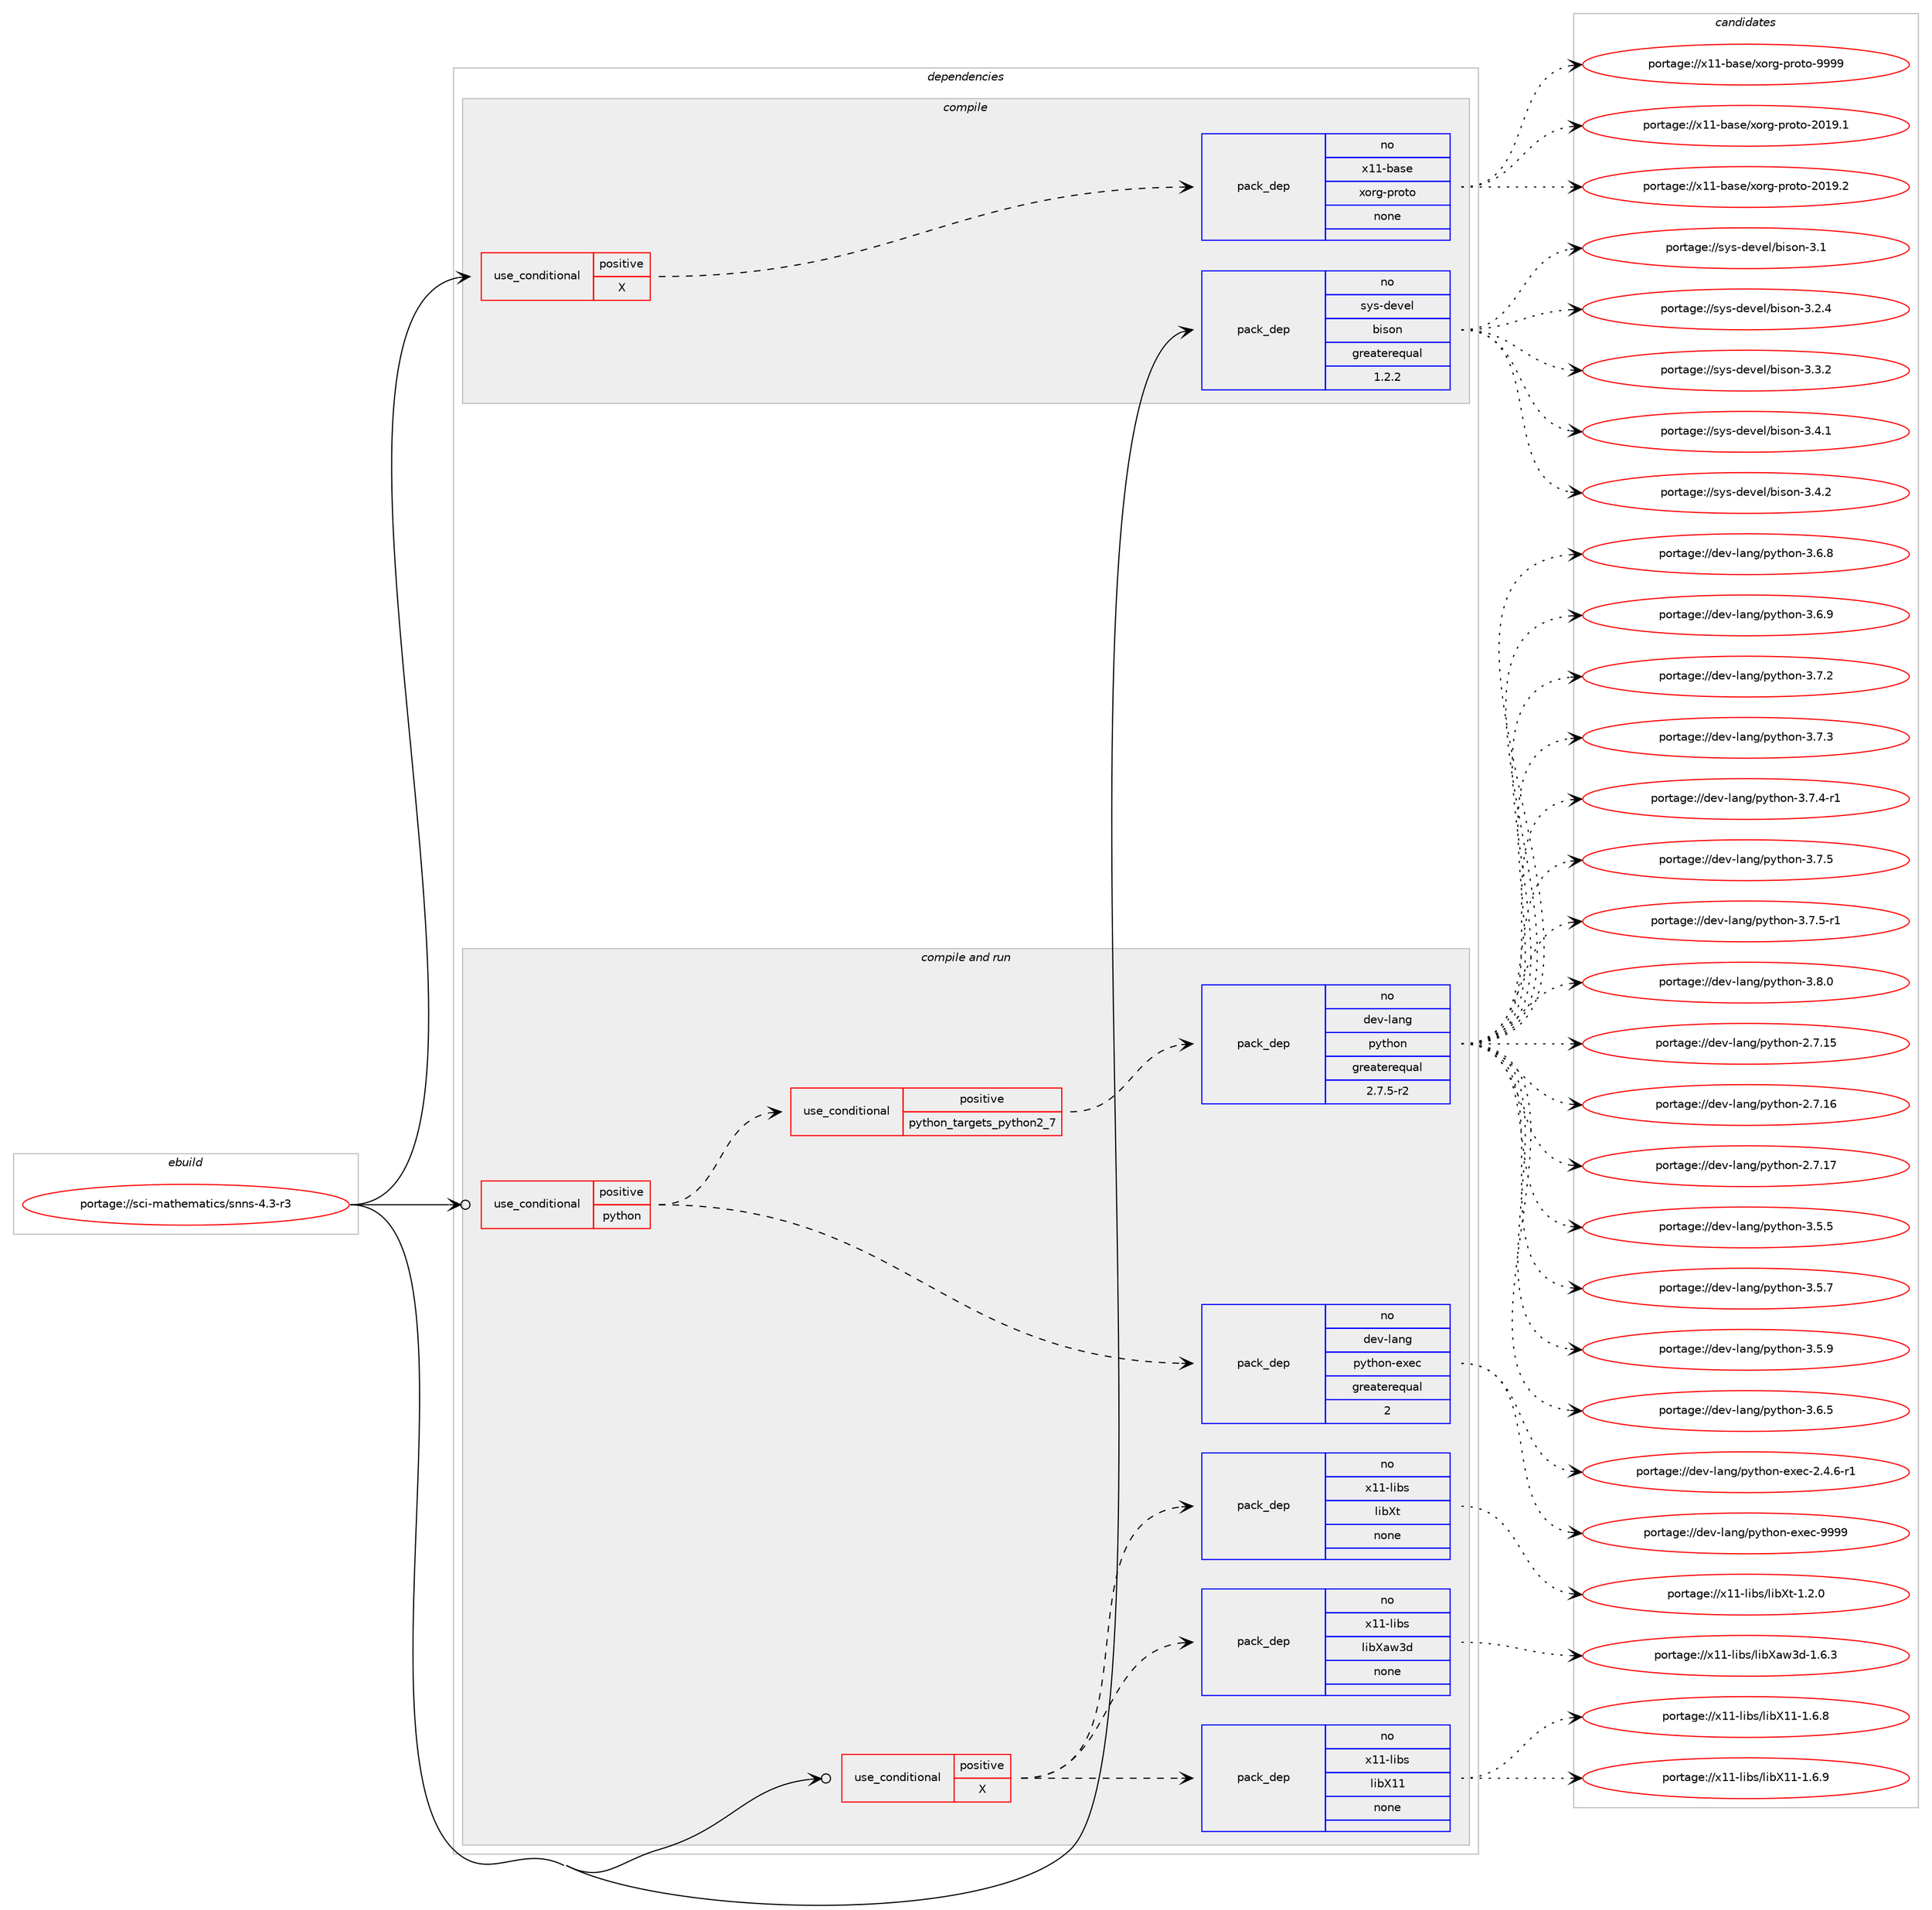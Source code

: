 digraph prolog {

# *************
# Graph options
# *************

newrank=true;
concentrate=true;
compound=true;
graph [rankdir=LR,fontname=Helvetica,fontsize=10,ranksep=1.5];#, ranksep=2.5, nodesep=0.2];
edge  [arrowhead=vee];
node  [fontname=Helvetica,fontsize=10];

# **********
# The ebuild
# **********

subgraph cluster_leftcol {
color=gray;
rank=same;
label=<<i>ebuild</i>>;
id [label="portage://sci-mathematics/snns-4.3-r3", color=red, width=4, href="../sci-mathematics/snns-4.3-r3.svg"];
}

# ****************
# The dependencies
# ****************

subgraph cluster_midcol {
color=gray;
label=<<i>dependencies</i>>;
subgraph cluster_compile {
fillcolor="#eeeeee";
style=filled;
label=<<i>compile</i>>;
subgraph cond97893 {
dependency395604 [label=<<TABLE BORDER="0" CELLBORDER="1" CELLSPACING="0" CELLPADDING="4"><TR><TD ROWSPAN="3" CELLPADDING="10">use_conditional</TD></TR><TR><TD>positive</TD></TR><TR><TD>X</TD></TR></TABLE>>, shape=none, color=red];
subgraph pack290982 {
dependency395605 [label=<<TABLE BORDER="0" CELLBORDER="1" CELLSPACING="0" CELLPADDING="4" WIDTH="220"><TR><TD ROWSPAN="6" CELLPADDING="30">pack_dep</TD></TR><TR><TD WIDTH="110">no</TD></TR><TR><TD>x11-base</TD></TR><TR><TD>xorg-proto</TD></TR><TR><TD>none</TD></TR><TR><TD></TD></TR></TABLE>>, shape=none, color=blue];
}
dependency395604:e -> dependency395605:w [weight=20,style="dashed",arrowhead="vee"];
}
id:e -> dependency395604:w [weight=20,style="solid",arrowhead="vee"];
subgraph pack290983 {
dependency395606 [label=<<TABLE BORDER="0" CELLBORDER="1" CELLSPACING="0" CELLPADDING="4" WIDTH="220"><TR><TD ROWSPAN="6" CELLPADDING="30">pack_dep</TD></TR><TR><TD WIDTH="110">no</TD></TR><TR><TD>sys-devel</TD></TR><TR><TD>bison</TD></TR><TR><TD>greaterequal</TD></TR><TR><TD>1.2.2</TD></TR></TABLE>>, shape=none, color=blue];
}
id:e -> dependency395606:w [weight=20,style="solid",arrowhead="vee"];
}
subgraph cluster_compileandrun {
fillcolor="#eeeeee";
style=filled;
label=<<i>compile and run</i>>;
subgraph cond97894 {
dependency395607 [label=<<TABLE BORDER="0" CELLBORDER="1" CELLSPACING="0" CELLPADDING="4"><TR><TD ROWSPAN="3" CELLPADDING="10">use_conditional</TD></TR><TR><TD>positive</TD></TR><TR><TD>X</TD></TR></TABLE>>, shape=none, color=red];
subgraph pack290984 {
dependency395608 [label=<<TABLE BORDER="0" CELLBORDER="1" CELLSPACING="0" CELLPADDING="4" WIDTH="220"><TR><TD ROWSPAN="6" CELLPADDING="30">pack_dep</TD></TR><TR><TD WIDTH="110">no</TD></TR><TR><TD>x11-libs</TD></TR><TR><TD>libX11</TD></TR><TR><TD>none</TD></TR><TR><TD></TD></TR></TABLE>>, shape=none, color=blue];
}
dependency395607:e -> dependency395608:w [weight=20,style="dashed",arrowhead="vee"];
subgraph pack290985 {
dependency395609 [label=<<TABLE BORDER="0" CELLBORDER="1" CELLSPACING="0" CELLPADDING="4" WIDTH="220"><TR><TD ROWSPAN="6" CELLPADDING="30">pack_dep</TD></TR><TR><TD WIDTH="110">no</TD></TR><TR><TD>x11-libs</TD></TR><TR><TD>libXaw3d</TD></TR><TR><TD>none</TD></TR><TR><TD></TD></TR></TABLE>>, shape=none, color=blue];
}
dependency395607:e -> dependency395609:w [weight=20,style="dashed",arrowhead="vee"];
subgraph pack290986 {
dependency395610 [label=<<TABLE BORDER="0" CELLBORDER="1" CELLSPACING="0" CELLPADDING="4" WIDTH="220"><TR><TD ROWSPAN="6" CELLPADDING="30">pack_dep</TD></TR><TR><TD WIDTH="110">no</TD></TR><TR><TD>x11-libs</TD></TR><TR><TD>libXt</TD></TR><TR><TD>none</TD></TR><TR><TD></TD></TR></TABLE>>, shape=none, color=blue];
}
dependency395607:e -> dependency395610:w [weight=20,style="dashed",arrowhead="vee"];
}
id:e -> dependency395607:w [weight=20,style="solid",arrowhead="odotvee"];
subgraph cond97895 {
dependency395611 [label=<<TABLE BORDER="0" CELLBORDER="1" CELLSPACING="0" CELLPADDING="4"><TR><TD ROWSPAN="3" CELLPADDING="10">use_conditional</TD></TR><TR><TD>positive</TD></TR><TR><TD>python</TD></TR></TABLE>>, shape=none, color=red];
subgraph cond97896 {
dependency395612 [label=<<TABLE BORDER="0" CELLBORDER="1" CELLSPACING="0" CELLPADDING="4"><TR><TD ROWSPAN="3" CELLPADDING="10">use_conditional</TD></TR><TR><TD>positive</TD></TR><TR><TD>python_targets_python2_7</TD></TR></TABLE>>, shape=none, color=red];
subgraph pack290987 {
dependency395613 [label=<<TABLE BORDER="0" CELLBORDER="1" CELLSPACING="0" CELLPADDING="4" WIDTH="220"><TR><TD ROWSPAN="6" CELLPADDING="30">pack_dep</TD></TR><TR><TD WIDTH="110">no</TD></TR><TR><TD>dev-lang</TD></TR><TR><TD>python</TD></TR><TR><TD>greaterequal</TD></TR><TR><TD>2.7.5-r2</TD></TR></TABLE>>, shape=none, color=blue];
}
dependency395612:e -> dependency395613:w [weight=20,style="dashed",arrowhead="vee"];
}
dependency395611:e -> dependency395612:w [weight=20,style="dashed",arrowhead="vee"];
subgraph pack290988 {
dependency395614 [label=<<TABLE BORDER="0" CELLBORDER="1" CELLSPACING="0" CELLPADDING="4" WIDTH="220"><TR><TD ROWSPAN="6" CELLPADDING="30">pack_dep</TD></TR><TR><TD WIDTH="110">no</TD></TR><TR><TD>dev-lang</TD></TR><TR><TD>python-exec</TD></TR><TR><TD>greaterequal</TD></TR><TR><TD>2</TD></TR></TABLE>>, shape=none, color=blue];
}
dependency395611:e -> dependency395614:w [weight=20,style="dashed",arrowhead="vee"];
}
id:e -> dependency395611:w [weight=20,style="solid",arrowhead="odotvee"];
}
subgraph cluster_run {
fillcolor="#eeeeee";
style=filled;
label=<<i>run</i>>;
}
}

# **************
# The candidates
# **************

subgraph cluster_choices {
rank=same;
color=gray;
label=<<i>candidates</i>>;

subgraph choice290982 {
color=black;
nodesep=1;
choiceportage1204949459897115101471201111141034511211411111611145504849574649 [label="portage://x11-base/xorg-proto-2019.1", color=red, width=4,href="../x11-base/xorg-proto-2019.1.svg"];
choiceportage1204949459897115101471201111141034511211411111611145504849574650 [label="portage://x11-base/xorg-proto-2019.2", color=red, width=4,href="../x11-base/xorg-proto-2019.2.svg"];
choiceportage120494945989711510147120111114103451121141111161114557575757 [label="portage://x11-base/xorg-proto-9999", color=red, width=4,href="../x11-base/xorg-proto-9999.svg"];
dependency395605:e -> choiceportage1204949459897115101471201111141034511211411111611145504849574649:w [style=dotted,weight="100"];
dependency395605:e -> choiceportage1204949459897115101471201111141034511211411111611145504849574650:w [style=dotted,weight="100"];
dependency395605:e -> choiceportage120494945989711510147120111114103451121141111161114557575757:w [style=dotted,weight="100"];
}
subgraph choice290983 {
color=black;
nodesep=1;
choiceportage11512111545100101118101108479810511511111045514649 [label="portage://sys-devel/bison-3.1", color=red, width=4,href="../sys-devel/bison-3.1.svg"];
choiceportage115121115451001011181011084798105115111110455146504652 [label="portage://sys-devel/bison-3.2.4", color=red, width=4,href="../sys-devel/bison-3.2.4.svg"];
choiceportage115121115451001011181011084798105115111110455146514650 [label="portage://sys-devel/bison-3.3.2", color=red, width=4,href="../sys-devel/bison-3.3.2.svg"];
choiceportage115121115451001011181011084798105115111110455146524649 [label="portage://sys-devel/bison-3.4.1", color=red, width=4,href="../sys-devel/bison-3.4.1.svg"];
choiceportage115121115451001011181011084798105115111110455146524650 [label="portage://sys-devel/bison-3.4.2", color=red, width=4,href="../sys-devel/bison-3.4.2.svg"];
dependency395606:e -> choiceportage11512111545100101118101108479810511511111045514649:w [style=dotted,weight="100"];
dependency395606:e -> choiceportage115121115451001011181011084798105115111110455146504652:w [style=dotted,weight="100"];
dependency395606:e -> choiceportage115121115451001011181011084798105115111110455146514650:w [style=dotted,weight="100"];
dependency395606:e -> choiceportage115121115451001011181011084798105115111110455146524649:w [style=dotted,weight="100"];
dependency395606:e -> choiceportage115121115451001011181011084798105115111110455146524650:w [style=dotted,weight="100"];
}
subgraph choice290984 {
color=black;
nodesep=1;
choiceportage120494945108105981154710810598884949454946544656 [label="portage://x11-libs/libX11-1.6.8", color=red, width=4,href="../x11-libs/libX11-1.6.8.svg"];
choiceportage120494945108105981154710810598884949454946544657 [label="portage://x11-libs/libX11-1.6.9", color=red, width=4,href="../x11-libs/libX11-1.6.9.svg"];
dependency395608:e -> choiceportage120494945108105981154710810598884949454946544656:w [style=dotted,weight="100"];
dependency395608:e -> choiceportage120494945108105981154710810598884949454946544657:w [style=dotted,weight="100"];
}
subgraph choice290985 {
color=black;
nodesep=1;
choiceportage120494945108105981154710810598889711951100454946544651 [label="portage://x11-libs/libXaw3d-1.6.3", color=red, width=4,href="../x11-libs/libXaw3d-1.6.3.svg"];
dependency395609:e -> choiceportage120494945108105981154710810598889711951100454946544651:w [style=dotted,weight="100"];
}
subgraph choice290986 {
color=black;
nodesep=1;
choiceportage12049494510810598115471081059888116454946504648 [label="portage://x11-libs/libXt-1.2.0", color=red, width=4,href="../x11-libs/libXt-1.2.0.svg"];
dependency395610:e -> choiceportage12049494510810598115471081059888116454946504648:w [style=dotted,weight="100"];
}
subgraph choice290987 {
color=black;
nodesep=1;
choiceportage10010111845108971101034711212111610411111045504655464953 [label="portage://dev-lang/python-2.7.15", color=red, width=4,href="../dev-lang/python-2.7.15.svg"];
choiceportage10010111845108971101034711212111610411111045504655464954 [label="portage://dev-lang/python-2.7.16", color=red, width=4,href="../dev-lang/python-2.7.16.svg"];
choiceportage10010111845108971101034711212111610411111045504655464955 [label="portage://dev-lang/python-2.7.17", color=red, width=4,href="../dev-lang/python-2.7.17.svg"];
choiceportage100101118451089711010347112121116104111110455146534653 [label="portage://dev-lang/python-3.5.5", color=red, width=4,href="../dev-lang/python-3.5.5.svg"];
choiceportage100101118451089711010347112121116104111110455146534655 [label="portage://dev-lang/python-3.5.7", color=red, width=4,href="../dev-lang/python-3.5.7.svg"];
choiceportage100101118451089711010347112121116104111110455146534657 [label="portage://dev-lang/python-3.5.9", color=red, width=4,href="../dev-lang/python-3.5.9.svg"];
choiceportage100101118451089711010347112121116104111110455146544653 [label="portage://dev-lang/python-3.6.5", color=red, width=4,href="../dev-lang/python-3.6.5.svg"];
choiceportage100101118451089711010347112121116104111110455146544656 [label="portage://dev-lang/python-3.6.8", color=red, width=4,href="../dev-lang/python-3.6.8.svg"];
choiceportage100101118451089711010347112121116104111110455146544657 [label="portage://dev-lang/python-3.6.9", color=red, width=4,href="../dev-lang/python-3.6.9.svg"];
choiceportage100101118451089711010347112121116104111110455146554650 [label="portage://dev-lang/python-3.7.2", color=red, width=4,href="../dev-lang/python-3.7.2.svg"];
choiceportage100101118451089711010347112121116104111110455146554651 [label="portage://dev-lang/python-3.7.3", color=red, width=4,href="../dev-lang/python-3.7.3.svg"];
choiceportage1001011184510897110103471121211161041111104551465546524511449 [label="portage://dev-lang/python-3.7.4-r1", color=red, width=4,href="../dev-lang/python-3.7.4-r1.svg"];
choiceportage100101118451089711010347112121116104111110455146554653 [label="portage://dev-lang/python-3.7.5", color=red, width=4,href="../dev-lang/python-3.7.5.svg"];
choiceportage1001011184510897110103471121211161041111104551465546534511449 [label="portage://dev-lang/python-3.7.5-r1", color=red, width=4,href="../dev-lang/python-3.7.5-r1.svg"];
choiceportage100101118451089711010347112121116104111110455146564648 [label="portage://dev-lang/python-3.8.0", color=red, width=4,href="../dev-lang/python-3.8.0.svg"];
dependency395613:e -> choiceportage10010111845108971101034711212111610411111045504655464953:w [style=dotted,weight="100"];
dependency395613:e -> choiceportage10010111845108971101034711212111610411111045504655464954:w [style=dotted,weight="100"];
dependency395613:e -> choiceportage10010111845108971101034711212111610411111045504655464955:w [style=dotted,weight="100"];
dependency395613:e -> choiceportage100101118451089711010347112121116104111110455146534653:w [style=dotted,weight="100"];
dependency395613:e -> choiceportage100101118451089711010347112121116104111110455146534655:w [style=dotted,weight="100"];
dependency395613:e -> choiceportage100101118451089711010347112121116104111110455146534657:w [style=dotted,weight="100"];
dependency395613:e -> choiceportage100101118451089711010347112121116104111110455146544653:w [style=dotted,weight="100"];
dependency395613:e -> choiceportage100101118451089711010347112121116104111110455146544656:w [style=dotted,weight="100"];
dependency395613:e -> choiceportage100101118451089711010347112121116104111110455146544657:w [style=dotted,weight="100"];
dependency395613:e -> choiceportage100101118451089711010347112121116104111110455146554650:w [style=dotted,weight="100"];
dependency395613:e -> choiceportage100101118451089711010347112121116104111110455146554651:w [style=dotted,weight="100"];
dependency395613:e -> choiceportage1001011184510897110103471121211161041111104551465546524511449:w [style=dotted,weight="100"];
dependency395613:e -> choiceportage100101118451089711010347112121116104111110455146554653:w [style=dotted,weight="100"];
dependency395613:e -> choiceportage1001011184510897110103471121211161041111104551465546534511449:w [style=dotted,weight="100"];
dependency395613:e -> choiceportage100101118451089711010347112121116104111110455146564648:w [style=dotted,weight="100"];
}
subgraph choice290988 {
color=black;
nodesep=1;
choiceportage10010111845108971101034711212111610411111045101120101994550465246544511449 [label="portage://dev-lang/python-exec-2.4.6-r1", color=red, width=4,href="../dev-lang/python-exec-2.4.6-r1.svg"];
choiceportage10010111845108971101034711212111610411111045101120101994557575757 [label="portage://dev-lang/python-exec-9999", color=red, width=4,href="../dev-lang/python-exec-9999.svg"];
dependency395614:e -> choiceportage10010111845108971101034711212111610411111045101120101994550465246544511449:w [style=dotted,weight="100"];
dependency395614:e -> choiceportage10010111845108971101034711212111610411111045101120101994557575757:w [style=dotted,weight="100"];
}
}

}
